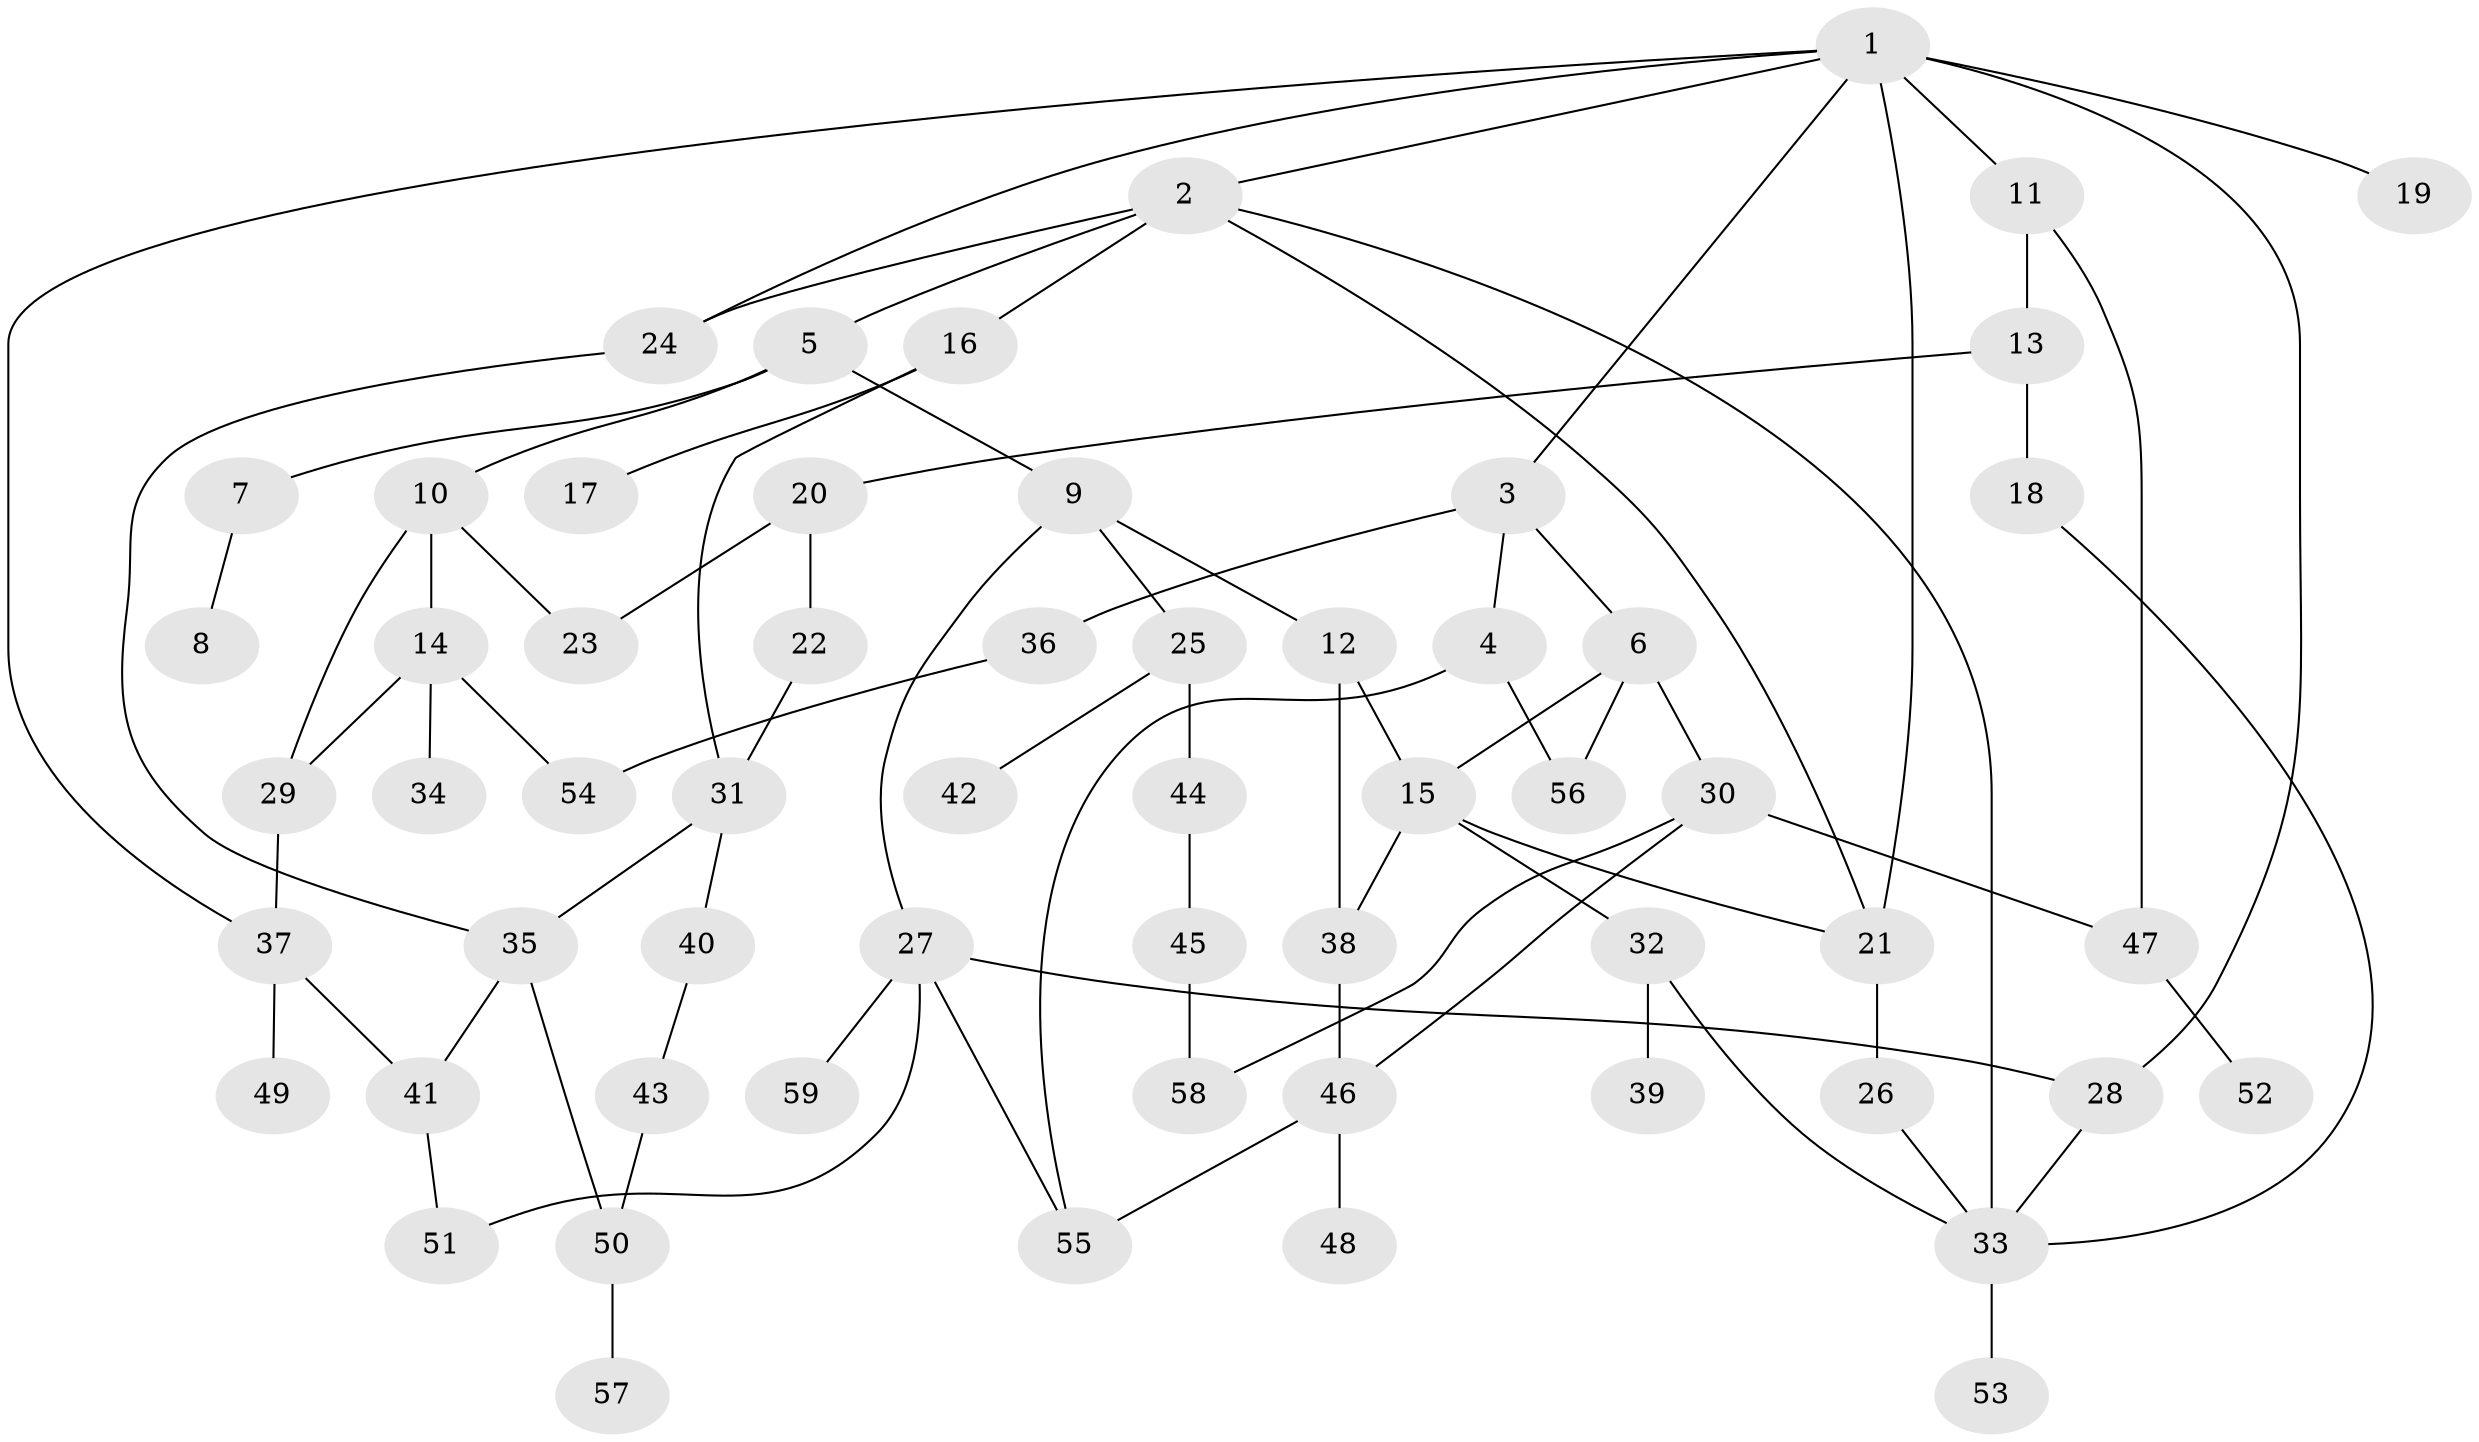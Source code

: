 // coarse degree distribution, {10: 0.024390243902439025, 5: 0.07317073170731707, 4: 0.17073170731707318, 7: 0.04878048780487805, 2: 0.3170731707317073, 1: 0.17073170731707318, 3: 0.1951219512195122}
// Generated by graph-tools (version 1.1) at 2025/51/02/27/25 19:51:39]
// undirected, 59 vertices, 83 edges
graph export_dot {
graph [start="1"]
  node [color=gray90,style=filled];
  1;
  2;
  3;
  4;
  5;
  6;
  7;
  8;
  9;
  10;
  11;
  12;
  13;
  14;
  15;
  16;
  17;
  18;
  19;
  20;
  21;
  22;
  23;
  24;
  25;
  26;
  27;
  28;
  29;
  30;
  31;
  32;
  33;
  34;
  35;
  36;
  37;
  38;
  39;
  40;
  41;
  42;
  43;
  44;
  45;
  46;
  47;
  48;
  49;
  50;
  51;
  52;
  53;
  54;
  55;
  56;
  57;
  58;
  59;
  1 -- 2;
  1 -- 3;
  1 -- 11;
  1 -- 19;
  1 -- 21;
  1 -- 28;
  1 -- 37;
  1 -- 24;
  2 -- 5;
  2 -- 16;
  2 -- 24;
  2 -- 33;
  2 -- 21;
  3 -- 4;
  3 -- 6;
  3 -- 36;
  4 -- 55;
  4 -- 56;
  5 -- 7;
  5 -- 9;
  5 -- 10;
  6 -- 30;
  6 -- 56;
  6 -- 15;
  7 -- 8;
  9 -- 12;
  9 -- 25;
  9 -- 27;
  10 -- 14;
  10 -- 23;
  10 -- 29;
  11 -- 13;
  11 -- 47;
  12 -- 15;
  12 -- 38;
  13 -- 18;
  13 -- 20;
  14 -- 34;
  14 -- 54;
  14 -- 29;
  15 -- 32;
  15 -- 38;
  15 -- 21;
  16 -- 17;
  16 -- 31;
  18 -- 33;
  20 -- 22;
  20 -- 23;
  21 -- 26;
  22 -- 31;
  24 -- 35;
  25 -- 42;
  25 -- 44;
  26 -- 33;
  27 -- 51;
  27 -- 59;
  27 -- 55;
  27 -- 28;
  28 -- 33;
  29 -- 37;
  30 -- 58;
  30 -- 47;
  30 -- 46;
  31 -- 35;
  31 -- 40;
  32 -- 39;
  32 -- 33;
  33 -- 53;
  35 -- 41;
  35 -- 50;
  36 -- 54;
  37 -- 41;
  37 -- 49;
  38 -- 46;
  40 -- 43;
  41 -- 51;
  43 -- 50;
  44 -- 45;
  45 -- 58;
  46 -- 48;
  46 -- 55;
  47 -- 52;
  50 -- 57;
}
